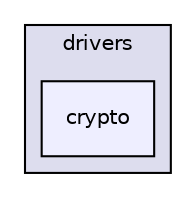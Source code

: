 digraph "crypto" {
  compound=true
  node [ fontsize="10", fontname="Helvetica"];
  edge [ labelfontsize="10", labelfontname="Helvetica"];
  subgraph clusterdir_3272f9f9556099c0b986cb38fa788482 {
    graph [ bgcolor="#ddddee", pencolor="black", label="drivers" fontname="Helvetica", fontsize="10", URL="dir_3272f9f9556099c0b986cb38fa788482.html"]
  dir_563024b964024561d6316182125b4073 [shape=box, label="crypto", style="filled", fillcolor="#eeeeff", pencolor="black", URL="dir_563024b964024561d6316182125b4073.html"];
  }
}

